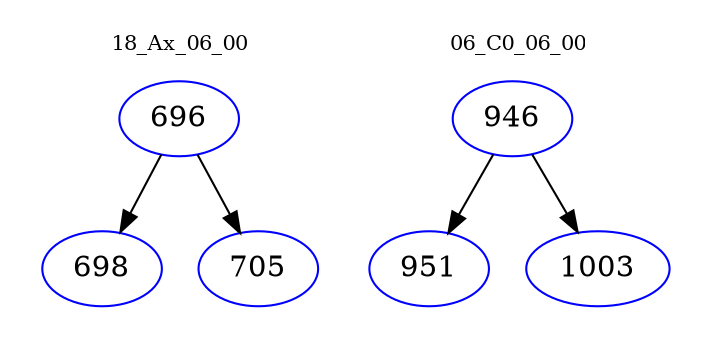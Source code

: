 digraph{
subgraph cluster_0 {
color = white
label = "18_Ax_06_00";
fontsize=10;
T0_696 [label="696", color="blue"]
T0_696 -> T0_698 [color="black"]
T0_698 [label="698", color="blue"]
T0_696 -> T0_705 [color="black"]
T0_705 [label="705", color="blue"]
}
subgraph cluster_1 {
color = white
label = "06_C0_06_00";
fontsize=10;
T1_946 [label="946", color="blue"]
T1_946 -> T1_951 [color="black"]
T1_951 [label="951", color="blue"]
T1_946 -> T1_1003 [color="black"]
T1_1003 [label="1003", color="blue"]
}
}
